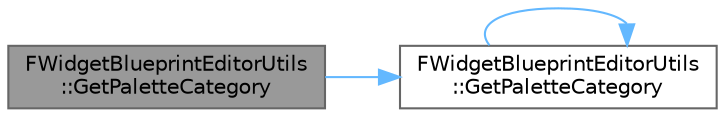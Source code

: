 digraph "FWidgetBlueprintEditorUtils::GetPaletteCategory"
{
 // INTERACTIVE_SVG=YES
 // LATEX_PDF_SIZE
  bgcolor="transparent";
  edge [fontname=Helvetica,fontsize=10,labelfontname=Helvetica,labelfontsize=10];
  node [fontname=Helvetica,fontsize=10,shape=box,height=0.2,width=0.4];
  rankdir="LR";
  Node1 [id="Node000001",label="FWidgetBlueprintEditorUtils\l::GetPaletteCategory",height=0.2,width=0.4,color="gray40", fillcolor="grey60", style="filled", fontcolor="black",tooltip=" "];
  Node1 -> Node2 [id="edge1_Node000001_Node000002",color="steelblue1",style="solid",tooltip=" "];
  Node2 [id="Node000002",label="FWidgetBlueprintEditorUtils\l::GetPaletteCategory",height=0.2,width=0.4,color="grey40", fillcolor="white", style="filled",URL="$d0/d06/classFWidgetBlueprintEditorUtils.html#a2ecbb9ba9c8e78f9324a12b510c51ffd",tooltip=" "];
  Node2 -> Node2 [id="edge2_Node000002_Node000002",color="steelblue1",style="solid",tooltip=" "];
}
